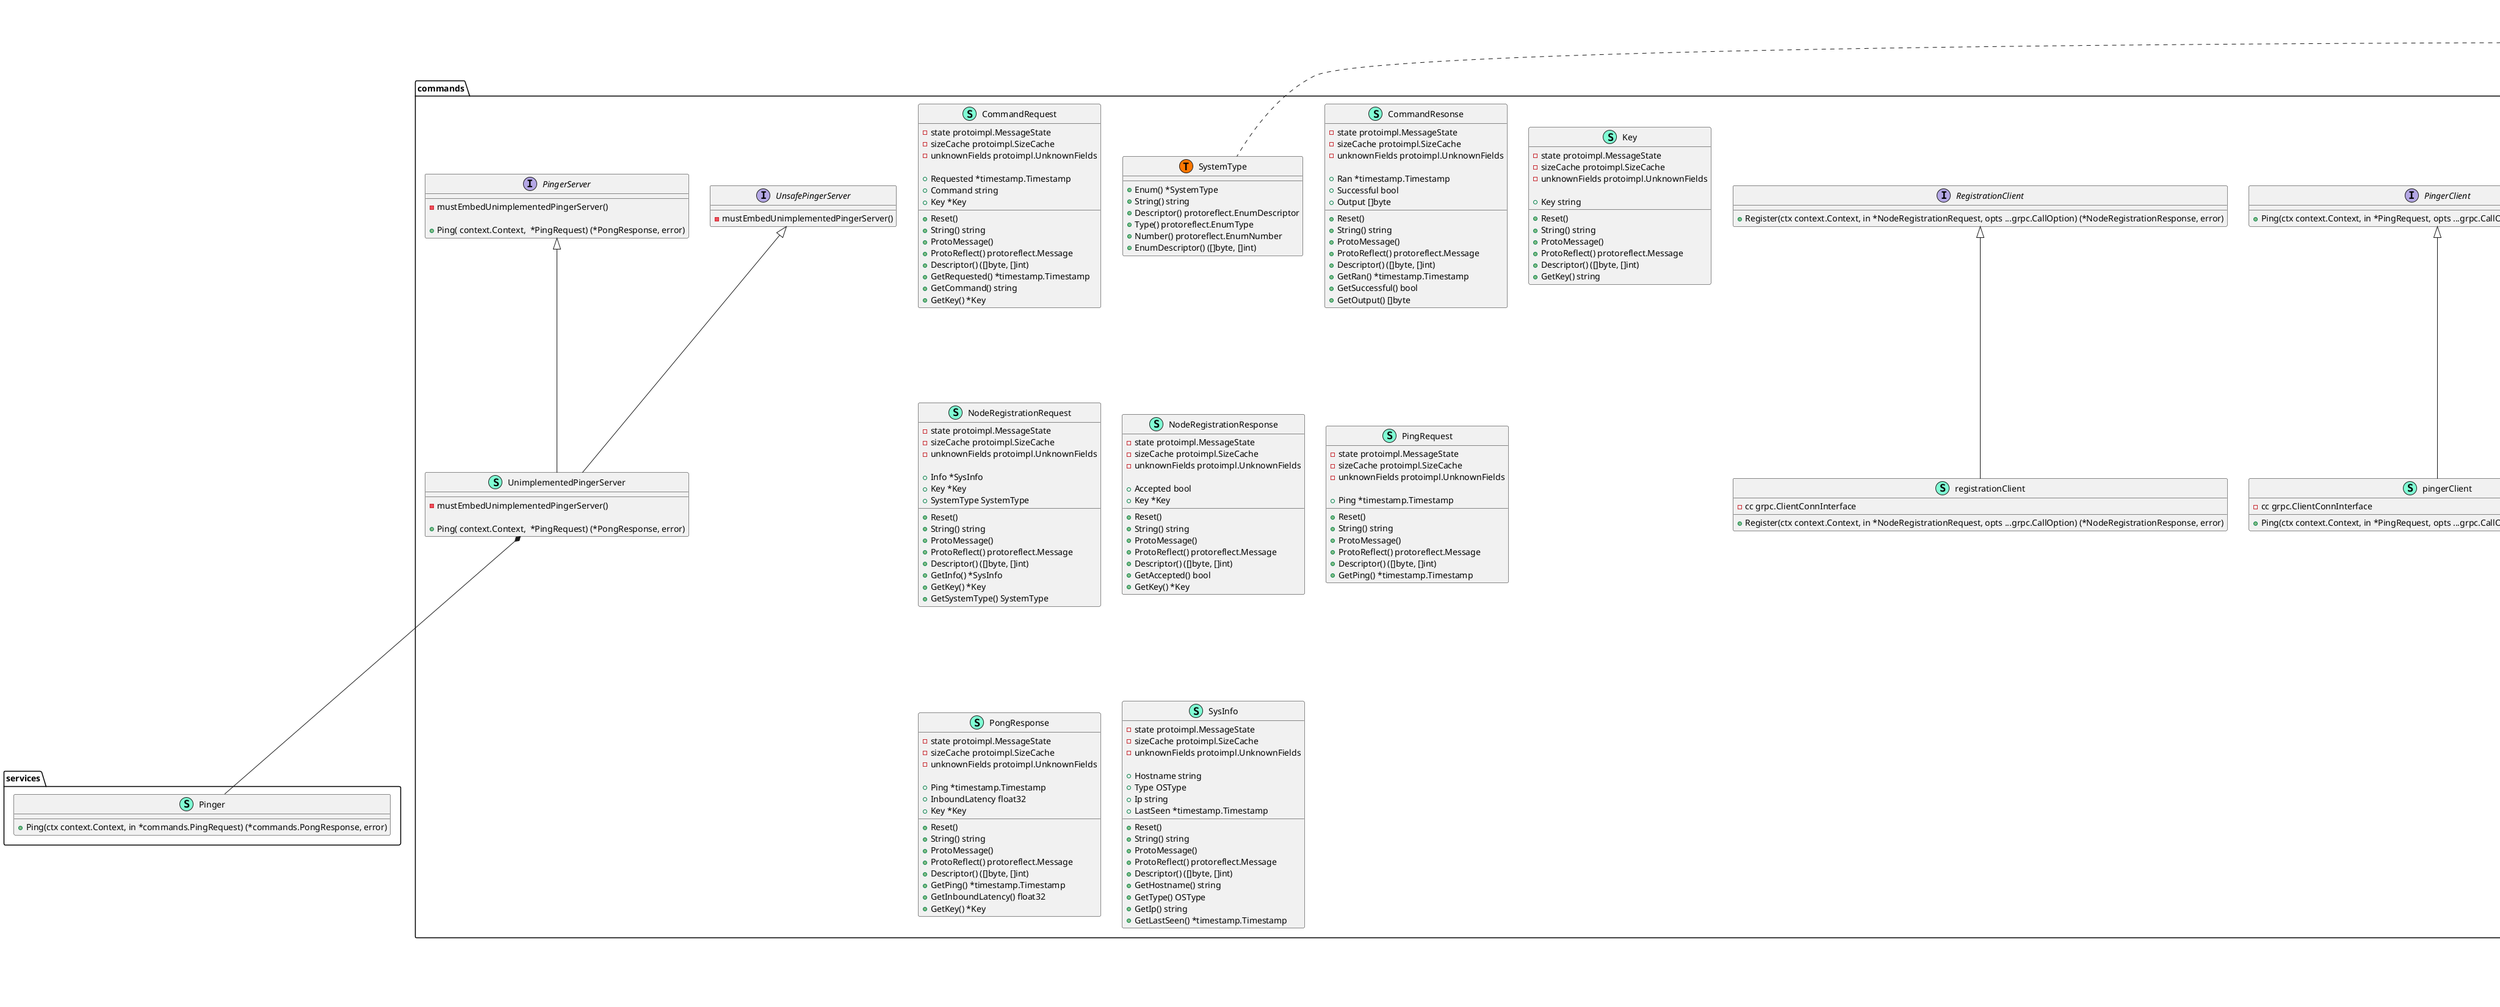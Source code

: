 @startuml
namespace client {
    class Client << (S,Aquamarine) >> {
        + StartRPCClientMode(ctx context.Context) error
        + RegisterWithCoordinationServer(ctx context.Context, addr string) error

    }
    class CommandServer << (S,Aquamarine) >> {
        + RegisterCommandRunner(ctx context.Context, in *commands.CommandRequest) (*commands.CommandResonse, error)

    }
}
"connections.Tailnet" *-- "client.Client"
"commands.UnimplementedCommandRunnerServer" *-- "client.CommandServer"


namespace cmd {
    class cmd.AuthType << (T, #FF7700) >>  {
    }
}


namespace commands {
    class CommandRequest << (S,Aquamarine) >> {
        - state protoimpl.MessageState
        - sizeCache protoimpl.SizeCache
        - unknownFields protoimpl.UnknownFields

        + Requested *timestamp.Timestamp
        + Command string
        + Key *Key

        + Reset() 
        + String() string
        + ProtoMessage() 
        + ProtoReflect() protoreflect.Message
        + Descriptor() ([]byte, []int)
        + GetRequested() *timestamp.Timestamp
        + GetCommand() string
        + GetKey() *Key

    }
    class CommandResonse << (S,Aquamarine) >> {
        - state protoimpl.MessageState
        - sizeCache protoimpl.SizeCache
        - unknownFields protoimpl.UnknownFields

        + Ran *timestamp.Timestamp
        + Successful bool
        + Output []byte

        + Reset() 
        + String() string
        + ProtoMessage() 
        + ProtoReflect() protoreflect.Message
        + Descriptor() ([]byte, []int)
        + GetRan() *timestamp.Timestamp
        + GetSuccessful() bool
        + GetOutput() []byte

    }
    interface CommandRunnerClient  {
        + Command(ctx context.Context, in *CommandRequest, opts ...grpc.CallOption) (*CommandResonse, error)

    }
    interface CommandRunnerServer  {
        - mustEmbedUnimplementedCommandRunnerServer() 

        + Command( context.Context,  *CommandRequest) (*CommandResonse, error)

    }
    class Key << (S,Aquamarine) >> {
        - state protoimpl.MessageState
        - sizeCache protoimpl.SizeCache
        - unknownFields protoimpl.UnknownFields

        + Key string

        + Reset() 
        + String() string
        + ProtoMessage() 
        + ProtoReflect() protoreflect.Message
        + Descriptor() ([]byte, []int)
        + GetKey() string

    }
    class NodeRegistrationRequest << (S,Aquamarine) >> {
        - state protoimpl.MessageState
        - sizeCache protoimpl.SizeCache
        - unknownFields protoimpl.UnknownFields

        + Info *SysInfo
        + Key *Key
        + SystemType SystemType

        + Reset() 
        + String() string
        + ProtoMessage() 
        + ProtoReflect() protoreflect.Message
        + Descriptor() ([]byte, []int)
        + GetInfo() *SysInfo
        + GetKey() *Key
        + GetSystemType() SystemType

    }
    class NodeRegistrationResponse << (S,Aquamarine) >> {
        - state protoimpl.MessageState
        - sizeCache protoimpl.SizeCache
        - unknownFields protoimpl.UnknownFields

        + Accepted bool
        + Key *Key

        + Reset() 
        + String() string
        + ProtoMessage() 
        + ProtoReflect() protoreflect.Message
        + Descriptor() ([]byte, []int)
        + GetAccepted() bool
        + GetKey() *Key

    }
    class OSType << (S,Aquamarine) >> {
        + Enum() *OSType
        + String() string
        + Descriptor() protoreflect.EnumDescriptor
        + Type() protoreflect.EnumType
        + Number() protoreflect.EnumNumber
        + EnumDescriptor() ([]byte, []int)

    }
    class PingRequest << (S,Aquamarine) >> {
        - state protoimpl.MessageState
        - sizeCache protoimpl.SizeCache
        - unknownFields protoimpl.UnknownFields

        + Ping *timestamp.Timestamp

        + Reset() 
        + String() string
        + ProtoMessage() 
        + ProtoReflect() protoreflect.Message
        + Descriptor() ([]byte, []int)
        + GetPing() *timestamp.Timestamp

    }
    interface PingerClient  {
        + Ping(ctx context.Context, in *PingRequest, opts ...grpc.CallOption) (*PongResponse, error)

    }
    interface PingerServer  {
        - mustEmbedUnimplementedPingerServer() 

        + Ping( context.Context,  *PingRequest) (*PongResponse, error)

    }
    class PongResponse << (S,Aquamarine) >> {
        - state protoimpl.MessageState
        - sizeCache protoimpl.SizeCache
        - unknownFields protoimpl.UnknownFields

        + Ping *timestamp.Timestamp
        + InboundLatency float32
        + Key *Key

        + Reset() 
        + String() string
        + ProtoMessage() 
        + ProtoReflect() protoreflect.Message
        + Descriptor() ([]byte, []int)
        + GetPing() *timestamp.Timestamp
        + GetInboundLatency() float32
        + GetKey() *Key

    }
    interface RegistrationClient  {
        + Register(ctx context.Context, in *NodeRegistrationRequest, opts ...grpc.CallOption) (*NodeRegistrationResponse, error)

    }
    interface RegistrationServer  {
        - mustEmbedUnimplementedRegistrationServer() 

        + Register( context.Context,  *NodeRegistrationRequest) (*NodeRegistrationResponse, error)

    }
    class SysInfo << (S,Aquamarine) >> {
        - state protoimpl.MessageState
        - sizeCache protoimpl.SizeCache
        - unknownFields protoimpl.UnknownFields

        + Hostname string
        + Type OSType
        + Ip string
        + LastSeen *timestamp.Timestamp

        + Reset() 
        + String() string
        + ProtoMessage() 
        + ProtoReflect() protoreflect.Message
        + Descriptor() ([]byte, []int)
        + GetHostname() string
        + GetType() OSType
        + GetIp() string
        + GetLastSeen() *timestamp.Timestamp

    }
    class SystemType << (S,Aquamarine) >> {
        + Enum() *SystemType
        + String() string
        + Descriptor() protoreflect.EnumDescriptor
        + Type() protoreflect.EnumType
        + Number() protoreflect.EnumNumber
        + EnumDescriptor() ([]byte, []int)

    }
    class UnimplementedCommandRunnerServer << (S,Aquamarine) >> {
        - mustEmbedUnimplementedCommandRunnerServer() 

        + Command( context.Context,  *CommandRequest) (*CommandResonse, error)

    }
    class UnimplementedPingerServer << (S,Aquamarine) >> {
        - mustEmbedUnimplementedPingerServer() 

        + Ping( context.Context,  *PingRequest) (*PongResponse, error)

    }
    class UnimplementedRegistrationServer << (S,Aquamarine) >> {
        - mustEmbedUnimplementedRegistrationServer() 

        + Register( context.Context,  *NodeRegistrationRequest) (*NodeRegistrationResponse, error)

    }
    interface UnsafeCommandRunnerServer  {
        - mustEmbedUnimplementedCommandRunnerServer() 

    }
    interface UnsafePingerServer  {
        - mustEmbedUnimplementedPingerServer() 

    }
    interface UnsafeRegistrationServer  {
        - mustEmbedUnimplementedRegistrationServer() 

    }
    class commandRunnerClient << (S,Aquamarine) >> {
        - cc grpc.ClientConnInterface

        + Command(ctx context.Context, in *CommandRequest, opts ...grpc.CallOption) (*CommandResonse, error)

    }
    class commands.OSType << (T, #FF7700) >>  {
    }
    class commands.SystemType << (T, #FF7700) >>  {
    }
    class pingerClient << (S,Aquamarine) >> {
        - cc grpc.ClientConnInterface

        + Ping(ctx context.Context, in *PingRequest, opts ...grpc.CallOption) (*PongResponse, error)

    }
    class registrationClient << (S,Aquamarine) >> {
        - cc grpc.ClientConnInterface

        + Register(ctx context.Context, in *NodeRegistrationRequest, opts ...grpc.CallOption) (*NodeRegistrationResponse, error)

    }
}

"commands.CommandRunnerServer" <|-- "commands.UnimplementedCommandRunnerServer"
"commands.UnsafeCommandRunnerServer" <|-- "commands.UnimplementedCommandRunnerServer"
"commands.PingerServer" <|-- "commands.UnimplementedPingerServer"
"commands.UnsafePingerServer" <|-- "commands.UnimplementedPingerServer"
"commands.RegistrationServer" <|-- "commands.UnimplementedRegistrationServer"
"commands.UnsafeRegistrationServer" <|-- "commands.UnimplementedRegistrationServer"
"commands.CommandRunnerClient" <|-- "commands.commandRunnerClient"
"commands.PingerClient" <|-- "commands.pingerClient"
"commands.RegistrationClient" <|-- "commands.registrationClient"

namespace connections {
    class Tailnet << (S,Aquamarine) >> {
        + ClientID string
        + ClientSecret string
        + AuthKey string
        + Hostname string
        + Addr string
        + Scopes []string
        + Tags []string
        + Client *tailscale.Client
        + GRPCServer *grpc.Server
        + Listener net.Listener
        + TailnetLogging bool

        - reapDeviceID(ctx context.Context) error
        - createRPCServer(srv *tsnet.Server) error

        + ConnectOauth(ctx context.Context, id string, secret string, hostname string) error
        + ConnectAuthKey(ctx context.Context, authKey string, hostname string) error
        + NewConnection(ctx context.Context, opts ...Option) (*tsnet.Server, error)
        + InitClient(ctx context.Context) error
        + GetDevices(ctx context.Context) ([]tailscale.Device, error)
        + WithOauth(clientId string, clientSecret string) Option
        + WithAuthKey(key string) Option
        + WithScopes(scopes ...string) Option
        + WithTags(tags ...string) Option
        + WithHostname(hostname string) Option
        + WithTailnetLogging(enabled bool) Option

    }
    class connections.Option << (T, #FF7700) >>  {
    }
}


namespace coordination {
    class Coordinator << (S,Aquamarine) >> {
        - devMode bool

        + NewCoordinator(ctx context.Context, opts ...Option) error
        + WithDevMode(mode bool) Option
        + StartRPCCoordinationServer(ctx context.Context) error

    }
    class RegistrationServer << (S,Aquamarine) >> {
        + DevMode bool
        + ID string

        + Register(ctx context.Context, in *commands.NodeRegistrationRequest) (*commands.NodeRegistrationResponse, error)

    }
    class coordination.Option << (T, #FF7700) >>  {
    }
}
"connections.Tailnet" *-- "coordination.Coordinator"
"commands.UnimplementedRegistrationServer" *-- "coordination.RegistrationServer"


namespace services {
    class Pinger << (S,Aquamarine) >> {
        + Ping(ctx context.Context, in *commands.PingRequest) (*commands.PongResponse, error)

    }
}
"commands.UnimplementedPingerServer" *-- "services.Pinger"


"__builtin__.int" #.. "cmd.AuthType"
"__builtin__.int32" #.. "commands.OSType"
"__builtin__.int32" #.. "commands.SystemType"
"connections.<font color=blue>func</font>(*Tailnet) error" #.. "connections.Option"
"coordination.<font color=blue>func</font>(*Coordinator) error" #.. "coordination.Option"
@enduml
